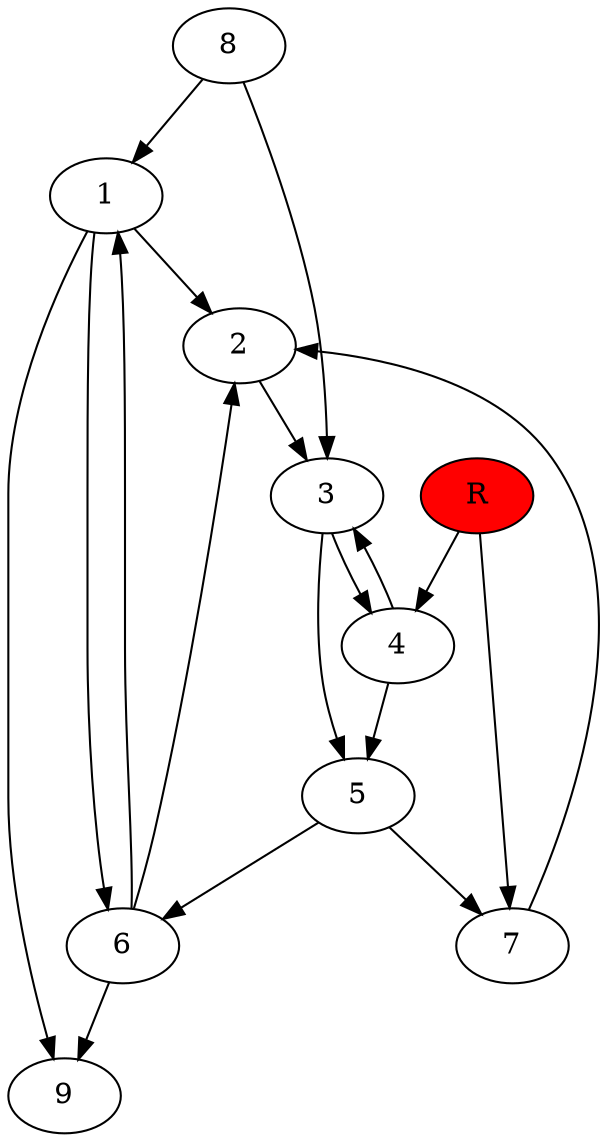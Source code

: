 digraph prb39071 {
	1
	2
	3
	4
	5
	6
	7
	8
	R [fillcolor="#ff0000" style=filled]
	1 -> 2
	1 -> 6
	1 -> 9
	2 -> 3
	3 -> 4
	3 -> 5
	4 -> 3
	4 -> 5
	5 -> 6
	5 -> 7
	6 -> 1
	6 -> 2
	6 -> 9
	7 -> 2
	8 -> 1
	8 -> 3
	R -> 4
	R -> 7
}
